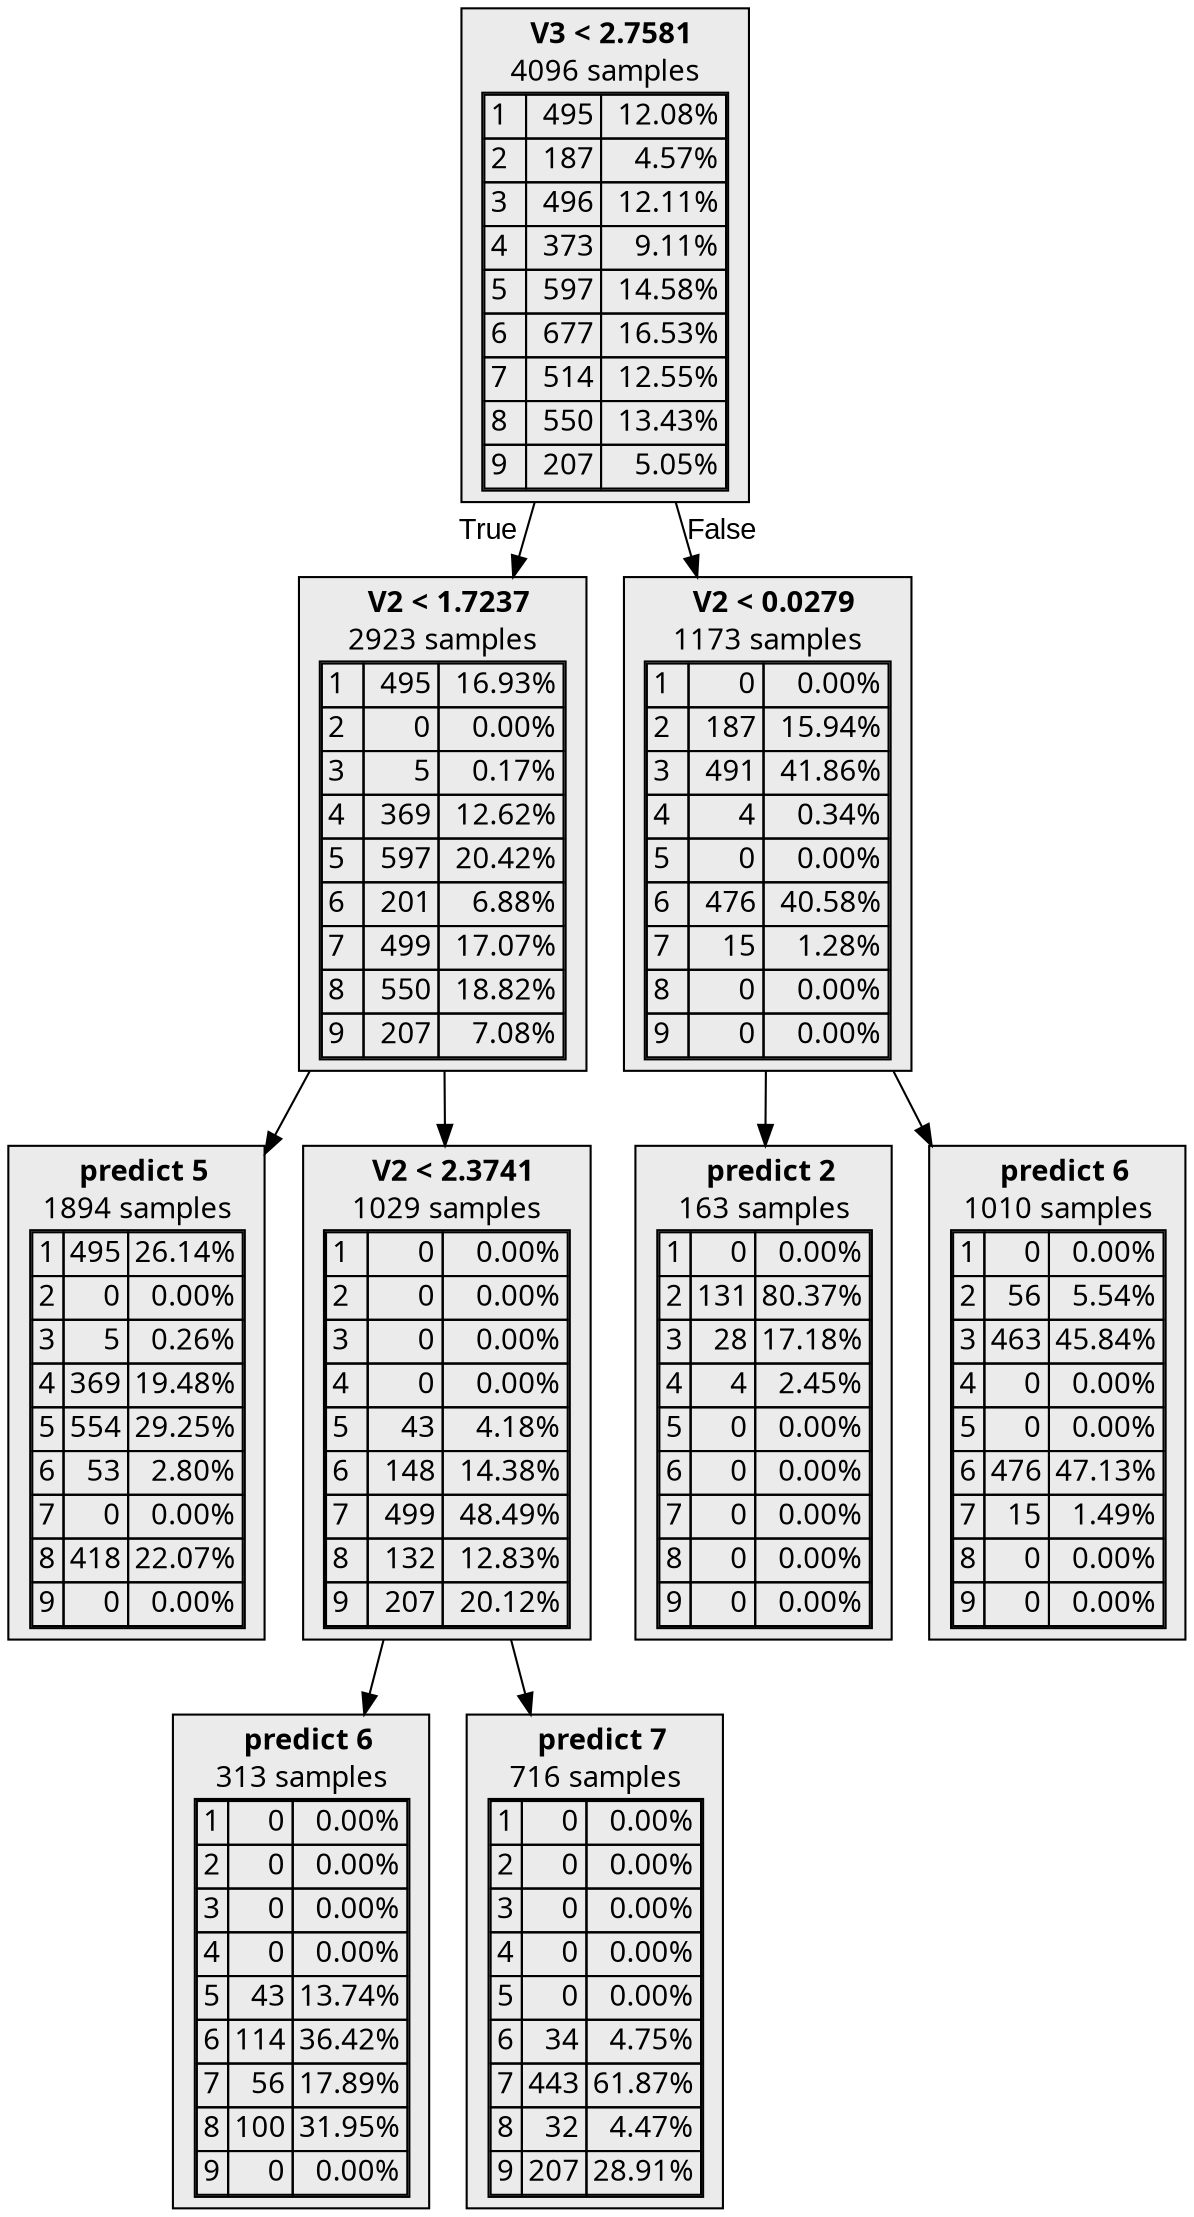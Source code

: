 digraph {
    1 [label=<  <TABLE BORDER="0" CELLPADDING="0">
      <TR>
    <TD>
      <B>V3 &lt; 2.7581</B>
    </TD>
  </TR>

    <TR>
      <TD>4096 samples</TD>
    </TR>
    <TR>
  <TD>
    <TABLE CELLSPACING="0">
      
        <TR >
    <TD ALIGN="LEFT">1</TD>
    <TD ALIGN="RIGHT">495</TD>
    <TD ALIGN="RIGHT">12.08%</TD>
  </TR>
  <TR >
    <TD ALIGN="LEFT">2</TD>
    <TD ALIGN="RIGHT">187</TD>
    <TD ALIGN="RIGHT">4.57%</TD>
  </TR>
  <TR >
    <TD ALIGN="LEFT">3</TD>
    <TD ALIGN="RIGHT">496</TD>
    <TD ALIGN="RIGHT">12.11%</TD>
  </TR>
  <TR >
    <TD ALIGN="LEFT">4</TD>
    <TD ALIGN="RIGHT">373</TD>
    <TD ALIGN="RIGHT">9.11%</TD>
  </TR>
  <TR >
    <TD ALIGN="LEFT">5</TD>
    <TD ALIGN="RIGHT">597</TD>
    <TD ALIGN="RIGHT">14.58%</TD>
  </TR>
  <TR class="highlighted">
    <TD ALIGN="LEFT">6</TD>
    <TD ALIGN="RIGHT">677</TD>
    <TD ALIGN="RIGHT">16.53%</TD>
  </TR>
  <TR >
    <TD ALIGN="LEFT">7</TD>
    <TD ALIGN="RIGHT">514</TD>
    <TD ALIGN="RIGHT">12.55%</TD>
  </TR>
  <TR >
    <TD ALIGN="LEFT">8</TD>
    <TD ALIGN="RIGHT">550</TD>
    <TD ALIGN="RIGHT">13.43%</TD>
  </TR>
  <TR >
    <TD ALIGN="LEFT">9</TD>
    <TD ALIGN="RIGHT">207</TD>
    <TD ALIGN="RIGHT">5.05%</TD>
  </TR>

    </TABLE>
  </TD>
</TR>

  </TABLE>
>,fillcolor="#EBEBEB",shape=box,fontname="bold arial",style="filled"];
    1 -> 2 [labeldistance=2.5, labelangle=45, headlabel="True",fontname="arial"];
    1 -> 7 [labeldistance=2.5, labelangle=-45, headlabel="False",fontname="arial"];
    2 [label=<  <TABLE BORDER="0" CELLPADDING="0">
      <TR>
    <TD>
      <B>V2 &lt; 1.7237</B>
    </TD>
  </TR>

    <TR>
      <TD>2923 samples</TD>
    </TR>
    <TR>
  <TD>
    <TABLE CELLSPACING="0">
      
        <TR >
    <TD ALIGN="LEFT">1</TD>
    <TD ALIGN="RIGHT">495</TD>
    <TD ALIGN="RIGHT">16.93%</TD>
  </TR>
  <TR >
    <TD ALIGN="LEFT">2</TD>
    <TD ALIGN="RIGHT">0</TD>
    <TD ALIGN="RIGHT">0.00%</TD>
  </TR>
  <TR >
    <TD ALIGN="LEFT">3</TD>
    <TD ALIGN="RIGHT">5</TD>
    <TD ALIGN="RIGHT">0.17%</TD>
  </TR>
  <TR >
    <TD ALIGN="LEFT">4</TD>
    <TD ALIGN="RIGHT">369</TD>
    <TD ALIGN="RIGHT">12.62%</TD>
  </TR>
  <TR class="highlighted">
    <TD ALIGN="LEFT">5</TD>
    <TD ALIGN="RIGHT">597</TD>
    <TD ALIGN="RIGHT">20.42%</TD>
  </TR>
  <TR >
    <TD ALIGN="LEFT">6</TD>
    <TD ALIGN="RIGHT">201</TD>
    <TD ALIGN="RIGHT">6.88%</TD>
  </TR>
  <TR >
    <TD ALIGN="LEFT">7</TD>
    <TD ALIGN="RIGHT">499</TD>
    <TD ALIGN="RIGHT">17.07%</TD>
  </TR>
  <TR >
    <TD ALIGN="LEFT">8</TD>
    <TD ALIGN="RIGHT">550</TD>
    <TD ALIGN="RIGHT">18.82%</TD>
  </TR>
  <TR >
    <TD ALIGN="LEFT">9</TD>
    <TD ALIGN="RIGHT">207</TD>
    <TD ALIGN="RIGHT">7.08%</TD>
  </TR>

    </TABLE>
  </TD>
</TR>

  </TABLE>
>,fillcolor="#EBEBEB",shape=box,fontname="bold arial",style="filled"];
    2 -> 3;
    2 -> 4;
    3 [label=<  <TABLE BORDER="0" CELLPADDING="0">
      <TR>
    <TD>
      <B>predict 5</B>
    </TD>
  </TR>

    <TR>
      <TD>1894 samples</TD>
    </TR>
    <TR>
  <TD>
    <TABLE CELLSPACING="0">
      
        <TR >
    <TD ALIGN="LEFT">1</TD>
    <TD ALIGN="RIGHT">495</TD>
    <TD ALIGN="RIGHT">26.14%</TD>
  </TR>
  <TR >
    <TD ALIGN="LEFT">2</TD>
    <TD ALIGN="RIGHT">0</TD>
    <TD ALIGN="RIGHT">0.00%</TD>
  </TR>
  <TR >
    <TD ALIGN="LEFT">3</TD>
    <TD ALIGN="RIGHT">5</TD>
    <TD ALIGN="RIGHT">0.26%</TD>
  </TR>
  <TR >
    <TD ALIGN="LEFT">4</TD>
    <TD ALIGN="RIGHT">369</TD>
    <TD ALIGN="RIGHT">19.48%</TD>
  </TR>
  <TR class="highlighted">
    <TD ALIGN="LEFT">5</TD>
    <TD ALIGN="RIGHT">554</TD>
    <TD ALIGN="RIGHT">29.25%</TD>
  </TR>
  <TR >
    <TD ALIGN="LEFT">6</TD>
    <TD ALIGN="RIGHT">53</TD>
    <TD ALIGN="RIGHT">2.80%</TD>
  </TR>
  <TR >
    <TD ALIGN="LEFT">7</TD>
    <TD ALIGN="RIGHT">0</TD>
    <TD ALIGN="RIGHT">0.00%</TD>
  </TR>
  <TR >
    <TD ALIGN="LEFT">8</TD>
    <TD ALIGN="RIGHT">418</TD>
    <TD ALIGN="RIGHT">22.07%</TD>
  </TR>
  <TR >
    <TD ALIGN="LEFT">9</TD>
    <TD ALIGN="RIGHT">0</TD>
    <TD ALIGN="RIGHT">0.00%</TD>
  </TR>

    </TABLE>
  </TD>
</TR>

  </TABLE>
>,fillcolor="#EBEBEB",shape=box,fontname="bold arial",style="filled",color=black];
    4 [label=<  <TABLE BORDER="0" CELLPADDING="0">
      <TR>
    <TD>
      <B>V2 &lt; 2.3741</B>
    </TD>
  </TR>

    <TR>
      <TD>1029 samples</TD>
    </TR>
    <TR>
  <TD>
    <TABLE CELLSPACING="0">
      
        <TR >
    <TD ALIGN="LEFT">1</TD>
    <TD ALIGN="RIGHT">0</TD>
    <TD ALIGN="RIGHT">0.00%</TD>
  </TR>
  <TR >
    <TD ALIGN="LEFT">2</TD>
    <TD ALIGN="RIGHT">0</TD>
    <TD ALIGN="RIGHT">0.00%</TD>
  </TR>
  <TR >
    <TD ALIGN="LEFT">3</TD>
    <TD ALIGN="RIGHT">0</TD>
    <TD ALIGN="RIGHT">0.00%</TD>
  </TR>
  <TR >
    <TD ALIGN="LEFT">4</TD>
    <TD ALIGN="RIGHT">0</TD>
    <TD ALIGN="RIGHT">0.00%</TD>
  </TR>
  <TR >
    <TD ALIGN="LEFT">5</TD>
    <TD ALIGN="RIGHT">43</TD>
    <TD ALIGN="RIGHT">4.18%</TD>
  </TR>
  <TR >
    <TD ALIGN="LEFT">6</TD>
    <TD ALIGN="RIGHT">148</TD>
    <TD ALIGN="RIGHT">14.38%</TD>
  </TR>
  <TR class="highlighted">
    <TD ALIGN="LEFT">7</TD>
    <TD ALIGN="RIGHT">499</TD>
    <TD ALIGN="RIGHT">48.49%</TD>
  </TR>
  <TR >
    <TD ALIGN="LEFT">8</TD>
    <TD ALIGN="RIGHT">132</TD>
    <TD ALIGN="RIGHT">12.83%</TD>
  </TR>
  <TR >
    <TD ALIGN="LEFT">9</TD>
    <TD ALIGN="RIGHT">207</TD>
    <TD ALIGN="RIGHT">20.12%</TD>
  </TR>

    </TABLE>
  </TD>
</TR>

  </TABLE>
>,fillcolor="#EBEBEB",shape=box,fontname="bold arial",style="filled"];
    4 -> 5;
    4 -> 6;
    5 [label=<  <TABLE BORDER="0" CELLPADDING="0">
      <TR>
    <TD>
      <B>predict 6</B>
    </TD>
  </TR>

    <TR>
      <TD>313 samples</TD>
    </TR>
    <TR>
  <TD>
    <TABLE CELLSPACING="0">
      
        <TR >
    <TD ALIGN="LEFT">1</TD>
    <TD ALIGN="RIGHT">0</TD>
    <TD ALIGN="RIGHT">0.00%</TD>
  </TR>
  <TR >
    <TD ALIGN="LEFT">2</TD>
    <TD ALIGN="RIGHT">0</TD>
    <TD ALIGN="RIGHT">0.00%</TD>
  </TR>
  <TR >
    <TD ALIGN="LEFT">3</TD>
    <TD ALIGN="RIGHT">0</TD>
    <TD ALIGN="RIGHT">0.00%</TD>
  </TR>
  <TR >
    <TD ALIGN="LEFT">4</TD>
    <TD ALIGN="RIGHT">0</TD>
    <TD ALIGN="RIGHT">0.00%</TD>
  </TR>
  <TR >
    <TD ALIGN="LEFT">5</TD>
    <TD ALIGN="RIGHT">43</TD>
    <TD ALIGN="RIGHT">13.74%</TD>
  </TR>
  <TR class="highlighted">
    <TD ALIGN="LEFT">6</TD>
    <TD ALIGN="RIGHT">114</TD>
    <TD ALIGN="RIGHT">36.42%</TD>
  </TR>
  <TR >
    <TD ALIGN="LEFT">7</TD>
    <TD ALIGN="RIGHT">56</TD>
    <TD ALIGN="RIGHT">17.89%</TD>
  </TR>
  <TR >
    <TD ALIGN="LEFT">8</TD>
    <TD ALIGN="RIGHT">100</TD>
    <TD ALIGN="RIGHT">31.95%</TD>
  </TR>
  <TR >
    <TD ALIGN="LEFT">9</TD>
    <TD ALIGN="RIGHT">0</TD>
    <TD ALIGN="RIGHT">0.00%</TD>
  </TR>

    </TABLE>
  </TD>
</TR>

  </TABLE>
>,fillcolor="#EBEBEB",shape=box,fontname="bold arial",style="filled",color=black];
    6 [label=<  <TABLE BORDER="0" CELLPADDING="0">
      <TR>
    <TD>
      <B>predict 7</B>
    </TD>
  </TR>

    <TR>
      <TD>716 samples</TD>
    </TR>
    <TR>
  <TD>
    <TABLE CELLSPACING="0">
      
        <TR >
    <TD ALIGN="LEFT">1</TD>
    <TD ALIGN="RIGHT">0</TD>
    <TD ALIGN="RIGHT">0.00%</TD>
  </TR>
  <TR >
    <TD ALIGN="LEFT">2</TD>
    <TD ALIGN="RIGHT">0</TD>
    <TD ALIGN="RIGHT">0.00%</TD>
  </TR>
  <TR >
    <TD ALIGN="LEFT">3</TD>
    <TD ALIGN="RIGHT">0</TD>
    <TD ALIGN="RIGHT">0.00%</TD>
  </TR>
  <TR >
    <TD ALIGN="LEFT">4</TD>
    <TD ALIGN="RIGHT">0</TD>
    <TD ALIGN="RIGHT">0.00%</TD>
  </TR>
  <TR >
    <TD ALIGN="LEFT">5</TD>
    <TD ALIGN="RIGHT">0</TD>
    <TD ALIGN="RIGHT">0.00%</TD>
  </TR>
  <TR >
    <TD ALIGN="LEFT">6</TD>
    <TD ALIGN="RIGHT">34</TD>
    <TD ALIGN="RIGHT">4.75%</TD>
  </TR>
  <TR class="highlighted">
    <TD ALIGN="LEFT">7</TD>
    <TD ALIGN="RIGHT">443</TD>
    <TD ALIGN="RIGHT">61.87%</TD>
  </TR>
  <TR >
    <TD ALIGN="LEFT">8</TD>
    <TD ALIGN="RIGHT">32</TD>
    <TD ALIGN="RIGHT">4.47%</TD>
  </TR>
  <TR >
    <TD ALIGN="LEFT">9</TD>
    <TD ALIGN="RIGHT">207</TD>
    <TD ALIGN="RIGHT">28.91%</TD>
  </TR>

    </TABLE>
  </TD>
</TR>

  </TABLE>
>,fillcolor="#EBEBEB",shape=box,fontname="bold arial",style="filled",color=black];
    7 [label=<  <TABLE BORDER="0" CELLPADDING="0">
      <TR>
    <TD>
      <B>V2 &lt; 0.0279</B>
    </TD>
  </TR>

    <TR>
      <TD>1173 samples</TD>
    </TR>
    <TR>
  <TD>
    <TABLE CELLSPACING="0">
      
        <TR >
    <TD ALIGN="LEFT">1</TD>
    <TD ALIGN="RIGHT">0</TD>
    <TD ALIGN="RIGHT">0.00%</TD>
  </TR>
  <TR >
    <TD ALIGN="LEFT">2</TD>
    <TD ALIGN="RIGHT">187</TD>
    <TD ALIGN="RIGHT">15.94%</TD>
  </TR>
  <TR class="highlighted">
    <TD ALIGN="LEFT">3</TD>
    <TD ALIGN="RIGHT">491</TD>
    <TD ALIGN="RIGHT">41.86%</TD>
  </TR>
  <TR >
    <TD ALIGN="LEFT">4</TD>
    <TD ALIGN="RIGHT">4</TD>
    <TD ALIGN="RIGHT">0.34%</TD>
  </TR>
  <TR >
    <TD ALIGN="LEFT">5</TD>
    <TD ALIGN="RIGHT">0</TD>
    <TD ALIGN="RIGHT">0.00%</TD>
  </TR>
  <TR >
    <TD ALIGN="LEFT">6</TD>
    <TD ALIGN="RIGHT">476</TD>
    <TD ALIGN="RIGHT">40.58%</TD>
  </TR>
  <TR >
    <TD ALIGN="LEFT">7</TD>
    <TD ALIGN="RIGHT">15</TD>
    <TD ALIGN="RIGHT">1.28%</TD>
  </TR>
  <TR >
    <TD ALIGN="LEFT">8</TD>
    <TD ALIGN="RIGHT">0</TD>
    <TD ALIGN="RIGHT">0.00%</TD>
  </TR>
  <TR >
    <TD ALIGN="LEFT">9</TD>
    <TD ALIGN="RIGHT">0</TD>
    <TD ALIGN="RIGHT">0.00%</TD>
  </TR>

    </TABLE>
  </TD>
</TR>

  </TABLE>
>,fillcolor="#EBEBEB",shape=box,fontname="bold arial",style="filled"];
    7 -> 8;
    7 -> 9;
    8 [label=<  <TABLE BORDER="0" CELLPADDING="0">
      <TR>
    <TD>
      <B>predict 2</B>
    </TD>
  </TR>

    <TR>
      <TD>163 samples</TD>
    </TR>
    <TR>
  <TD>
    <TABLE CELLSPACING="0">
      
        <TR >
    <TD ALIGN="LEFT">1</TD>
    <TD ALIGN="RIGHT">0</TD>
    <TD ALIGN="RIGHT">0.00%</TD>
  </TR>
  <TR class="highlighted">
    <TD ALIGN="LEFT">2</TD>
    <TD ALIGN="RIGHT">131</TD>
    <TD ALIGN="RIGHT">80.37%</TD>
  </TR>
  <TR >
    <TD ALIGN="LEFT">3</TD>
    <TD ALIGN="RIGHT">28</TD>
    <TD ALIGN="RIGHT">17.18%</TD>
  </TR>
  <TR >
    <TD ALIGN="LEFT">4</TD>
    <TD ALIGN="RIGHT">4</TD>
    <TD ALIGN="RIGHT">2.45%</TD>
  </TR>
  <TR >
    <TD ALIGN="LEFT">5</TD>
    <TD ALIGN="RIGHT">0</TD>
    <TD ALIGN="RIGHT">0.00%</TD>
  </TR>
  <TR >
    <TD ALIGN="LEFT">6</TD>
    <TD ALIGN="RIGHT">0</TD>
    <TD ALIGN="RIGHT">0.00%</TD>
  </TR>
  <TR >
    <TD ALIGN="LEFT">7</TD>
    <TD ALIGN="RIGHT">0</TD>
    <TD ALIGN="RIGHT">0.00%</TD>
  </TR>
  <TR >
    <TD ALIGN="LEFT">8</TD>
    <TD ALIGN="RIGHT">0</TD>
    <TD ALIGN="RIGHT">0.00%</TD>
  </TR>
  <TR >
    <TD ALIGN="LEFT">9</TD>
    <TD ALIGN="RIGHT">0</TD>
    <TD ALIGN="RIGHT">0.00%</TD>
  </TR>

    </TABLE>
  </TD>
</TR>

  </TABLE>
>,fillcolor="#EBEBEB",shape=box,fontname="bold arial",style="filled",color=black];
    9 [label=<  <TABLE BORDER="0" CELLPADDING="0">
      <TR>
    <TD>
      <B>predict 6</B>
    </TD>
  </TR>

    <TR>
      <TD>1010 samples</TD>
    </TR>
    <TR>
  <TD>
    <TABLE CELLSPACING="0">
      
        <TR >
    <TD ALIGN="LEFT">1</TD>
    <TD ALIGN="RIGHT">0</TD>
    <TD ALIGN="RIGHT">0.00%</TD>
  </TR>
  <TR >
    <TD ALIGN="LEFT">2</TD>
    <TD ALIGN="RIGHT">56</TD>
    <TD ALIGN="RIGHT">5.54%</TD>
  </TR>
  <TR >
    <TD ALIGN="LEFT">3</TD>
    <TD ALIGN="RIGHT">463</TD>
    <TD ALIGN="RIGHT">45.84%</TD>
  </TR>
  <TR >
    <TD ALIGN="LEFT">4</TD>
    <TD ALIGN="RIGHT">0</TD>
    <TD ALIGN="RIGHT">0.00%</TD>
  </TR>
  <TR >
    <TD ALIGN="LEFT">5</TD>
    <TD ALIGN="RIGHT">0</TD>
    <TD ALIGN="RIGHT">0.00%</TD>
  </TR>
  <TR class="highlighted">
    <TD ALIGN="LEFT">6</TD>
    <TD ALIGN="RIGHT">476</TD>
    <TD ALIGN="RIGHT">47.13%</TD>
  </TR>
  <TR >
    <TD ALIGN="LEFT">7</TD>
    <TD ALIGN="RIGHT">15</TD>
    <TD ALIGN="RIGHT">1.49%</TD>
  </TR>
  <TR >
    <TD ALIGN="LEFT">8</TD>
    <TD ALIGN="RIGHT">0</TD>
    <TD ALIGN="RIGHT">0.00%</TD>
  </TR>
  <TR >
    <TD ALIGN="LEFT">9</TD>
    <TD ALIGN="RIGHT">0</TD>
    <TD ALIGN="RIGHT">0.00%</TD>
  </TR>

    </TABLE>
  </TD>
</TR>

  </TABLE>
>,fillcolor="#EBEBEB",shape=box,fontname="bold arial",style="filled",color=black];
}
